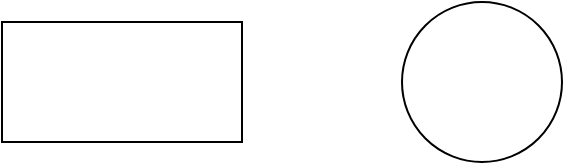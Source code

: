 <mxfile version="17.4.1" type="github">
  <diagram id="mwjQA-nj3zfL9rEumpqe" name="Page-1">
    <mxGraphModel dx="1108" dy="450" grid="1" gridSize="10" guides="1" tooltips="1" connect="1" arrows="1" fold="1" page="1" pageScale="1" pageWidth="850" pageHeight="1100" math="0" shadow="0">
      <root>
        <mxCell id="0" />
        <mxCell id="1" parent="0" />
        <mxCell id="U4rD8KxwEIDwkic6opaw-1" value="" style="rounded=0;whiteSpace=wrap;html=1;" vertex="1" parent="1">
          <mxGeometry x="360" y="200" width="120" height="60" as="geometry" />
        </mxCell>
        <mxCell id="U4rD8KxwEIDwkic6opaw-2" value="" style="ellipse;whiteSpace=wrap;html=1;aspect=fixed;" vertex="1" parent="1">
          <mxGeometry x="560" y="190" width="80" height="80" as="geometry" />
        </mxCell>
      </root>
    </mxGraphModel>
  </diagram>
</mxfile>
